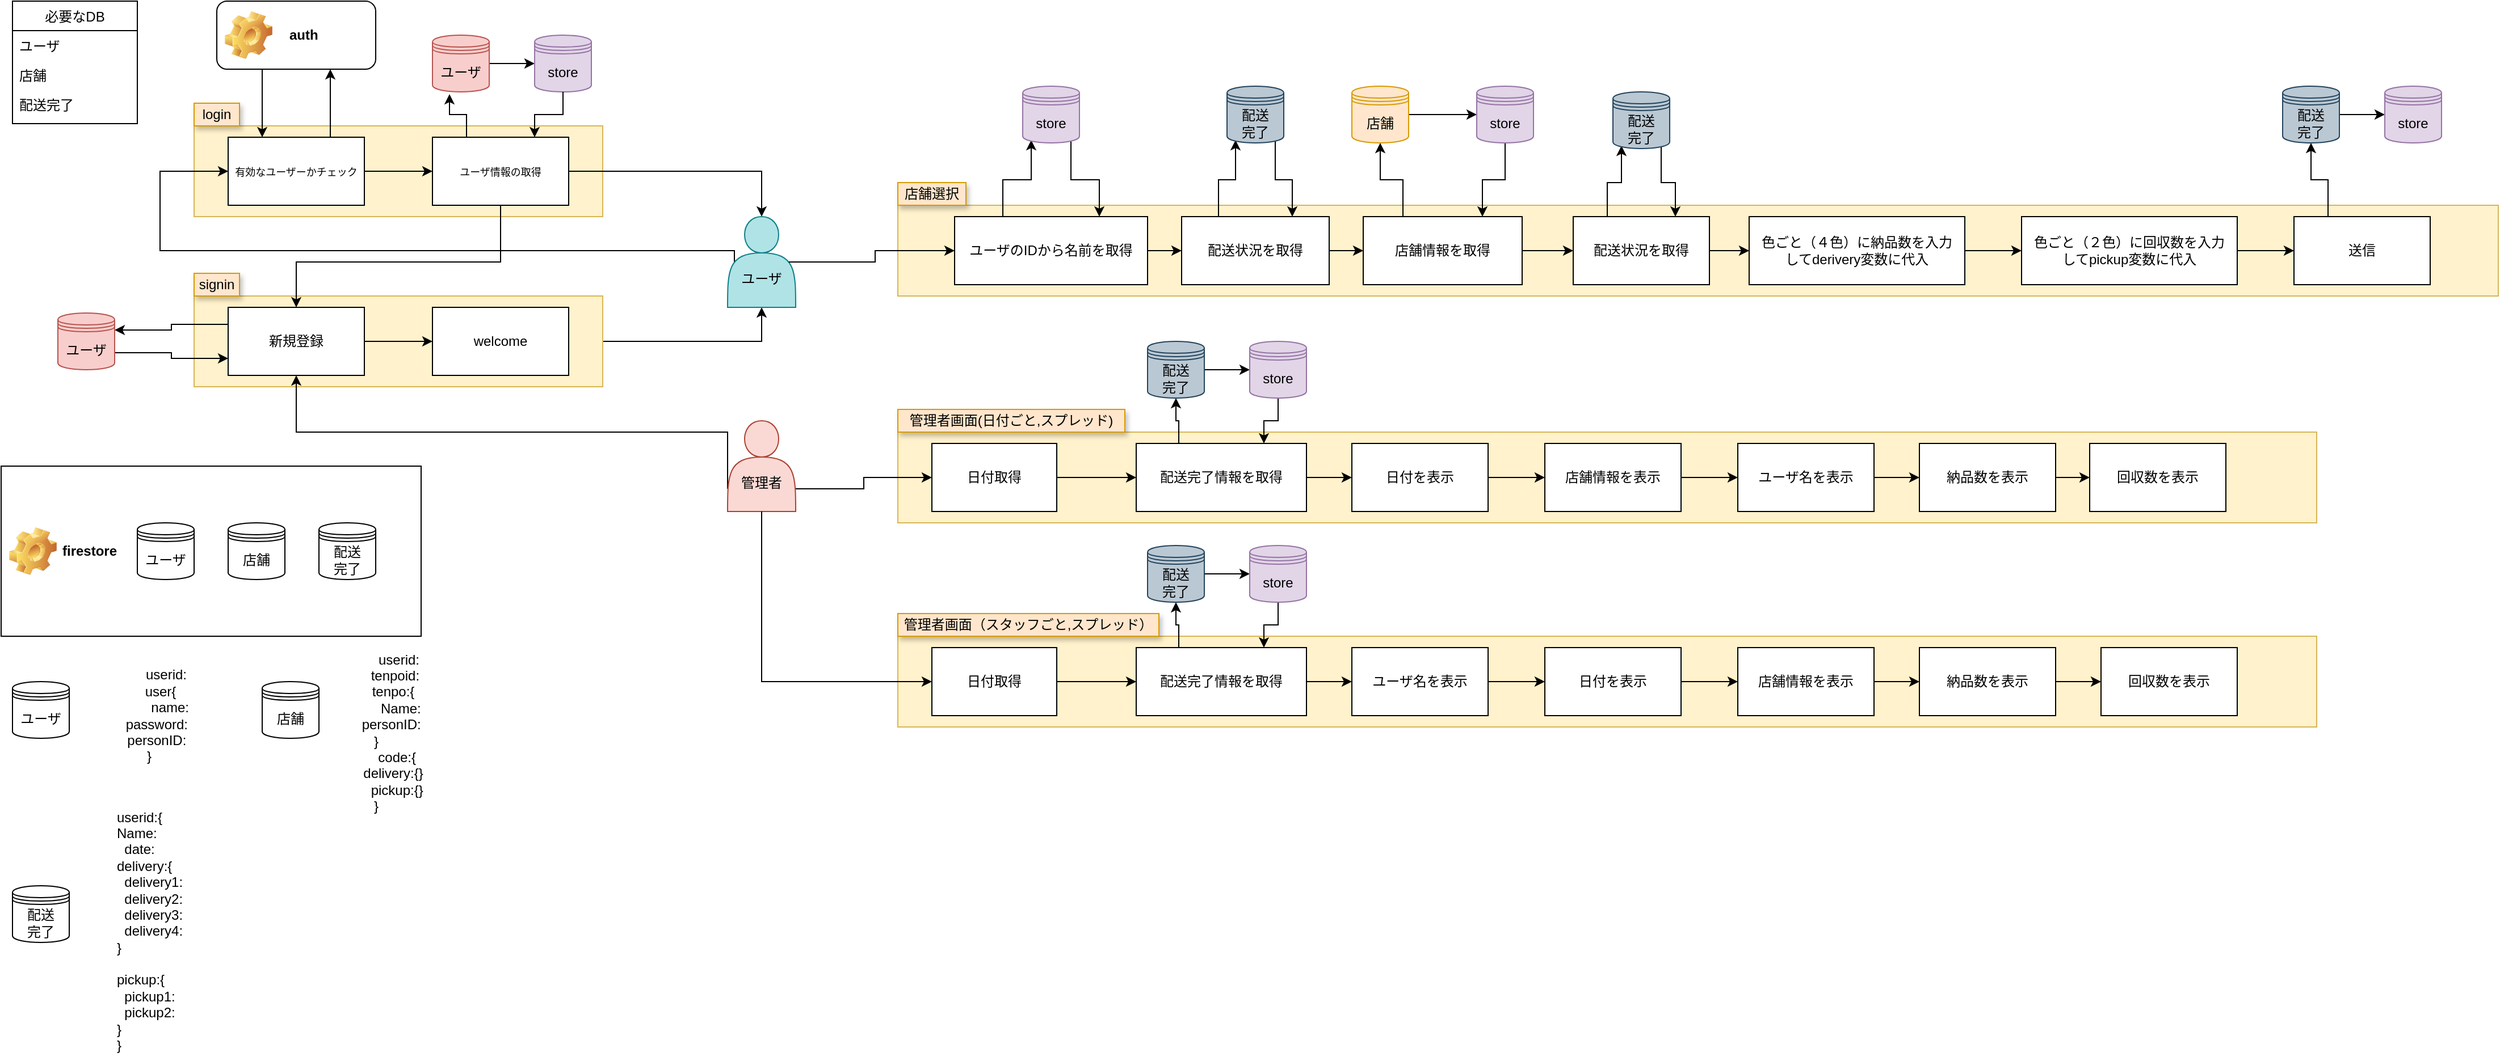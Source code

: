 <mxfile version="14.5.0" type="github">
  <diagram id="O2ma393FgZbkaibP8hnx" name="ページ1">
    <mxGraphModel dx="3160" dy="1075" grid="1" gridSize="10" guides="1" tooltips="1" connect="1" arrows="1" fold="1" page="1" pageScale="1" pageWidth="827" pageHeight="1169" math="0" shadow="0">
      <root>
        <mxCell id="0" />
        <mxCell id="1" parent="0" />
        <mxCell id="GoovgjrzjJ6ZzRfpIoOt-11" value="" style="rounded=0;whiteSpace=wrap;html=1;shadow=0;fillColor=#fff2cc;strokeColor=#d6b656;" parent="1" vertex="1">
          <mxGeometry x="-790" y="130" width="360" height="80" as="geometry" />
        </mxCell>
        <mxCell id="GoovgjrzjJ6ZzRfpIoOt-94" style="edgeStyle=orthogonalEdgeStyle;rounded=0;sketch=0;orthogonalLoop=1;jettySize=auto;html=1;exitX=1;exitY=0.5;exitDx=0;exitDy=0;entryX=0.5;entryY=1;entryDx=0;entryDy=0;" parent="1" source="GoovgjrzjJ6ZzRfpIoOt-16" target="GoovgjrzjJ6ZzRfpIoOt-23" edge="1">
          <mxGeometry relative="1" as="geometry" />
        </mxCell>
        <mxCell id="GoovgjrzjJ6ZzRfpIoOt-16" value="" style="rounded=0;whiteSpace=wrap;html=1;sketch=0;fillColor=#fff2cc;strokeColor=#d6b656;" parent="1" vertex="1">
          <mxGeometry x="-790" y="280" width="360" height="80" as="geometry" />
        </mxCell>
        <mxCell id="J598sM5Vv2jmMmyI6t6C-449" style="edgeStyle=none;rounded=0;orthogonalLoop=1;jettySize=auto;html=1;exitX=1;exitY=0.5;exitDx=0;exitDy=0;entryX=0;entryY=0.5;entryDx=0;entryDy=0;" parent="1" source="J598sM5Vv2jmMmyI6t6C-429" target="J598sM5Vv2jmMmyI6t6C-433" edge="1">
          <mxGeometry relative="1" as="geometry" />
        </mxCell>
        <mxCell id="J598sM5Vv2jmMmyI6t6C-429" value="ユーザ" style="shape=datastore;whiteSpace=wrap;html=1;fillColor=#f8cecc;strokeColor=#b85450;" parent="1" vertex="1">
          <mxGeometry x="-580" y="50" width="50" height="50" as="geometry" />
        </mxCell>
        <mxCell id="J598sM5Vv2jmMmyI6t6C-433" value="store" style="shape=datastore;whiteSpace=wrap;html=1;fillColor=#e1d5e7;strokeColor=#9673a6;" parent="1" vertex="1">
          <mxGeometry x="-490" y="50" width="50" height="50" as="geometry" />
        </mxCell>
        <mxCell id="J598sM5Vv2jmMmyI6t6C-440" value="&amp;nbsp; &amp;nbsp;auth" style="label;whiteSpace=wrap;html=1;image=img/clipart/Gear_128x128.png" parent="1" vertex="1">
          <mxGeometry x="-770" y="20" width="140" height="60" as="geometry" />
        </mxCell>
        <mxCell id="J598sM5Vv2jmMmyI6t6C-441" value="必要なDB" style="swimlane;fontStyle=0;childLayout=stackLayout;horizontal=1;startSize=26;fillColor=none;horizontalStack=0;resizeParent=1;resizeParentMax=0;resizeLast=0;collapsible=1;marginBottom=0;" parent="1" vertex="1">
          <mxGeometry x="-950" y="20" width="110" height="108" as="geometry">
            <mxRectangle x="-950" y="20" width="90" height="26" as="alternateBounds" />
          </mxGeometry>
        </mxCell>
        <mxCell id="J598sM5Vv2jmMmyI6t6C-442" value="ユーザ" style="text;strokeColor=none;fillColor=none;align=left;verticalAlign=top;spacingLeft=4;spacingRight=4;overflow=hidden;rotatable=0;points=[[0,0.5],[1,0.5]];portConstraint=eastwest;" parent="J598sM5Vv2jmMmyI6t6C-441" vertex="1">
          <mxGeometry y="26" width="110" height="26" as="geometry" />
        </mxCell>
        <mxCell id="J598sM5Vv2jmMmyI6t6C-443" value="店舗" style="text;strokeColor=none;fillColor=none;align=left;verticalAlign=top;spacingLeft=4;spacingRight=4;overflow=hidden;rotatable=0;points=[[0,0.5],[1,0.5]];portConstraint=eastwest;" parent="J598sM5Vv2jmMmyI6t6C-441" vertex="1">
          <mxGeometry y="52" width="110" height="26" as="geometry" />
        </mxCell>
        <mxCell id="GoovgjrzjJ6ZzRfpIoOt-12" value="配送完了" style="text;strokeColor=none;fillColor=none;align=left;verticalAlign=top;spacingLeft=4;spacingRight=4;overflow=hidden;rotatable=0;points=[[0,0.5],[1,0.5]];portConstraint=eastwest;" parent="J598sM5Vv2jmMmyI6t6C-441" vertex="1">
          <mxGeometry y="78" width="110" height="30" as="geometry" />
        </mxCell>
        <mxCell id="J598sM5Vv2jmMmyI6t6C-431" style="edgeStyle=orthogonalEdgeStyle;rounded=0;orthogonalLoop=1;jettySize=auto;html=1;exitX=0.25;exitY=0;exitDx=0;exitDy=0;entryX=0.3;entryY=1.04;entryDx=0;entryDy=0;entryPerimeter=0;" parent="1" source="J598sM5Vv2jmMmyI6t6C-427" target="J598sM5Vv2jmMmyI6t6C-429" edge="1">
          <mxGeometry relative="1" as="geometry" />
        </mxCell>
        <mxCell id="J598sM5Vv2jmMmyI6t6C-434" style="edgeStyle=orthogonalEdgeStyle;rounded=0;orthogonalLoop=1;jettySize=auto;html=1;exitX=0.5;exitY=1;exitDx=0;exitDy=0;entryX=0.75;entryY=0;entryDx=0;entryDy=0;" parent="1" source="J598sM5Vv2jmMmyI6t6C-433" target="J598sM5Vv2jmMmyI6t6C-427" edge="1">
          <mxGeometry relative="1" as="geometry" />
        </mxCell>
        <mxCell id="GoovgjrzjJ6ZzRfpIoOt-9" value="login" style="text;html=1;align=center;verticalAlign=middle;whiteSpace=wrap;rounded=0;shadow=1;fillColor=#ffe6cc;strokeColor=#d79b00;" parent="1" vertex="1">
          <mxGeometry x="-790" y="110" width="40" height="20" as="geometry" />
        </mxCell>
        <mxCell id="GoovgjrzjJ6ZzRfpIoOt-91" value="" style="edgeStyle=orthogonalEdgeStyle;rounded=0;sketch=0;orthogonalLoop=1;jettySize=auto;html=1;" parent="1" source="J598sM5Vv2jmMmyI6t6C-424" target="J598sM5Vv2jmMmyI6t6C-427" edge="1">
          <mxGeometry relative="1" as="geometry" />
        </mxCell>
        <mxCell id="J598sM5Vv2jmMmyI6t6C-424" value="&lt;font style=&quot;font-size: 9px&quot;&gt;有効なユーザーかチェック&lt;/font&gt;" style="rounded=0;whiteSpace=wrap;html=1;" parent="1" vertex="1">
          <mxGeometry x="-760" y="140" width="120" height="60" as="geometry" />
        </mxCell>
        <mxCell id="J598sM5Vv2jmMmyI6t6C-425" style="edgeStyle=none;rounded=0;orthogonalLoop=1;jettySize=auto;html=1;exitX=0.25;exitY=1;exitDx=0;exitDy=0;entryX=0.25;entryY=0;entryDx=0;entryDy=0;" parent="1" target="J598sM5Vv2jmMmyI6t6C-424" edge="1">
          <mxGeometry relative="1" as="geometry">
            <mxPoint x="-730" y="80" as="sourcePoint" />
          </mxGeometry>
        </mxCell>
        <mxCell id="J598sM5Vv2jmMmyI6t6C-426" style="edgeStyle=none;rounded=0;orthogonalLoop=1;jettySize=auto;html=1;exitX=0.75;exitY=0;exitDx=0;exitDy=0;entryX=0.75;entryY=1;entryDx=0;entryDy=0;" parent="1" source="J598sM5Vv2jmMmyI6t6C-424" edge="1">
          <mxGeometry relative="1" as="geometry">
            <mxPoint x="-670" y="80" as="targetPoint" />
          </mxGeometry>
        </mxCell>
        <mxCell id="GoovgjrzjJ6ZzRfpIoOt-21" style="edgeStyle=orthogonalEdgeStyle;sketch=0;orthogonalLoop=1;jettySize=auto;html=1;exitX=0.5;exitY=1;exitDx=0;exitDy=0;rounded=0;" parent="1" source="J598sM5Vv2jmMmyI6t6C-427" target="GoovgjrzjJ6ZzRfpIoOt-17" edge="1">
          <mxGeometry relative="1" as="geometry">
            <Array as="points">
              <mxPoint x="-520" y="250" />
              <mxPoint x="-700" y="250" />
            </Array>
          </mxGeometry>
        </mxCell>
        <mxCell id="GoovgjrzjJ6ZzRfpIoOt-24" style="edgeStyle=orthogonalEdgeStyle;rounded=0;sketch=0;orthogonalLoop=1;jettySize=auto;html=1;exitX=1;exitY=0.5;exitDx=0;exitDy=0;entryX=0.5;entryY=0;entryDx=0;entryDy=0;" parent="1" source="J598sM5Vv2jmMmyI6t6C-427" target="GoovgjrzjJ6ZzRfpIoOt-23" edge="1">
          <mxGeometry relative="1" as="geometry" />
        </mxCell>
        <mxCell id="J598sM5Vv2jmMmyI6t6C-427" value="&lt;font style=&quot;font-size: 9px&quot;&gt;ユーザ情報の取得&lt;/font&gt;" style="rounded=0;whiteSpace=wrap;html=1;" parent="1" vertex="1">
          <mxGeometry x="-580" y="140" width="120" height="60" as="geometry" />
        </mxCell>
        <mxCell id="GoovgjrzjJ6ZzRfpIoOt-15" value="signin" style="text;html=1;strokeColor=#d79b00;fillColor=#ffe6cc;align=center;verticalAlign=middle;whiteSpace=wrap;rounded=0;sketch=0;shadow=1;" parent="1" vertex="1">
          <mxGeometry x="-790" y="260" width="40" height="20" as="geometry" />
        </mxCell>
        <mxCell id="GoovgjrzjJ6ZzRfpIoOt-22" style="edgeStyle=orthogonalEdgeStyle;rounded=0;sketch=0;orthogonalLoop=1;jettySize=auto;html=1;exitX=1;exitY=0.5;exitDx=0;exitDy=0;entryX=0;entryY=0.5;entryDx=0;entryDy=0;" parent="1" source="GoovgjrzjJ6ZzRfpIoOt-17" target="GoovgjrzjJ6ZzRfpIoOt-18" edge="1">
          <mxGeometry relative="1" as="geometry" />
        </mxCell>
        <mxCell id="GoovgjrzjJ6ZzRfpIoOt-28" style="edgeStyle=orthogonalEdgeStyle;rounded=0;sketch=0;orthogonalLoop=1;jettySize=auto;html=1;exitX=0;exitY=0.25;exitDx=0;exitDy=0;entryX=1;entryY=0.3;entryDx=0;entryDy=0;" parent="1" source="GoovgjrzjJ6ZzRfpIoOt-17" target="GoovgjrzjJ6ZzRfpIoOt-26" edge="1">
          <mxGeometry relative="1" as="geometry" />
        </mxCell>
        <mxCell id="GoovgjrzjJ6ZzRfpIoOt-17" value="新規登録" style="rounded=0;whiteSpace=wrap;html=1;sketch=0;" parent="1" vertex="1">
          <mxGeometry x="-760" y="290" width="120" height="60" as="geometry" />
        </mxCell>
        <mxCell id="GoovgjrzjJ6ZzRfpIoOt-18" value="welcome" style="rounded=0;whiteSpace=wrap;html=1;sketch=0;" parent="1" vertex="1">
          <mxGeometry x="-580" y="290" width="120" height="60" as="geometry" />
        </mxCell>
        <mxCell id="GoovgjrzjJ6ZzRfpIoOt-41" style="edgeStyle=orthogonalEdgeStyle;rounded=0;sketch=0;orthogonalLoop=1;jettySize=auto;html=1;exitX=0.1;exitY=0.5;exitDx=0;exitDy=0;exitPerimeter=0;entryX=0;entryY=0.5;entryDx=0;entryDy=0;" parent="1" source="GoovgjrzjJ6ZzRfpIoOt-23" target="J598sM5Vv2jmMmyI6t6C-424" edge="1">
          <mxGeometry relative="1" as="geometry">
            <Array as="points">
              <mxPoint x="-820" y="240" />
              <mxPoint x="-820" y="170" />
            </Array>
          </mxGeometry>
        </mxCell>
        <mxCell id="GoovgjrzjJ6ZzRfpIoOt-23" value="&lt;br&gt;&lt;br&gt;ユーザ" style="shape=actor;whiteSpace=wrap;html=1;rounded=0;sketch=0;fillColor=#b0e3e6;strokeColor=#0e8088;" parent="1" vertex="1">
          <mxGeometry x="-320" y="210" width="60" height="80" as="geometry" />
        </mxCell>
        <mxCell id="GoovgjrzjJ6ZzRfpIoOt-29" style="edgeStyle=orthogonalEdgeStyle;rounded=0;sketch=0;orthogonalLoop=1;jettySize=auto;html=1;exitX=1;exitY=0.7;exitDx=0;exitDy=0;entryX=0;entryY=0.75;entryDx=0;entryDy=0;" parent="1" source="GoovgjrzjJ6ZzRfpIoOt-26" target="GoovgjrzjJ6ZzRfpIoOt-17" edge="1">
          <mxGeometry relative="1" as="geometry" />
        </mxCell>
        <mxCell id="GoovgjrzjJ6ZzRfpIoOt-26" value="ユーザ" style="shape=datastore;whiteSpace=wrap;html=1;fillColor=#f8cecc;strokeColor=#b85450;" parent="1" vertex="1">
          <mxGeometry x="-910" y="295" width="50" height="50" as="geometry" />
        </mxCell>
        <mxCell id="GoovgjrzjJ6ZzRfpIoOt-35" style="edgeStyle=orthogonalEdgeStyle;rounded=0;sketch=0;orthogonalLoop=1;jettySize=auto;html=1;exitX=0.5;exitY=1;exitDx=0;exitDy=0;" parent="1" edge="1">
          <mxGeometry relative="1" as="geometry">
            <mxPoint x="-150.529" y="200" as="targetPoint" />
            <mxPoint x="-150" y="200" as="sourcePoint" />
          </mxGeometry>
        </mxCell>
        <mxCell id="GoovgjrzjJ6ZzRfpIoOt-33" value="" style="rounded=0;whiteSpace=wrap;html=1;sketch=0;fillColor=#fff2cc;strokeColor=#d6b656;" parent="1" vertex="1">
          <mxGeometry x="-170" y="200" width="1410" height="80" as="geometry" />
        </mxCell>
        <mxCell id="GoovgjrzjJ6ZzRfpIoOt-47" style="edgeStyle=orthogonalEdgeStyle;rounded=0;sketch=0;orthogonalLoop=1;jettySize=auto;html=1;exitX=0.25;exitY=0;exitDx=0;exitDy=0;entryX=0.15;entryY=0.95;entryDx=0;entryDy=0;entryPerimeter=0;" parent="1" source="GoovgjrzjJ6ZzRfpIoOt-37" target="GoovgjrzjJ6ZzRfpIoOt-43" edge="1">
          <mxGeometry relative="1" as="geometry" />
        </mxCell>
        <mxCell id="W8wt1Ar-wrBB2WAcVZsc-6" value="" style="edgeStyle=orthogonalEdgeStyle;rounded=0;orthogonalLoop=1;jettySize=auto;html=1;" parent="1" source="GoovgjrzjJ6ZzRfpIoOt-37" target="W8wt1Ar-wrBB2WAcVZsc-1" edge="1">
          <mxGeometry relative="1" as="geometry" />
        </mxCell>
        <mxCell id="GoovgjrzjJ6ZzRfpIoOt-37" value="ユーザのIDから名前を取得" style="rounded=0;whiteSpace=wrap;html=1;sketch=0;" parent="1" vertex="1">
          <mxGeometry x="-120" y="210" width="170" height="60" as="geometry" />
        </mxCell>
        <mxCell id="GoovgjrzjJ6ZzRfpIoOt-38" style="edgeStyle=orthogonalEdgeStyle;rounded=0;sketch=0;orthogonalLoop=1;jettySize=auto;html=1;exitX=0.9;exitY=0.5;exitDx=0;exitDy=0;exitPerimeter=0;entryX=0;entryY=0.5;entryDx=0;entryDy=0;" parent="1" source="GoovgjrzjJ6ZzRfpIoOt-23" target="GoovgjrzjJ6ZzRfpIoOt-37" edge="1">
          <mxGeometry relative="1" as="geometry" />
        </mxCell>
        <mxCell id="GoovgjrzjJ6ZzRfpIoOt-42" value="店舗選択" style="text;html=1;strokeColor=#d79b00;fillColor=#ffe6cc;align=center;verticalAlign=middle;whiteSpace=wrap;rounded=0;sketch=0;shadow=1;" parent="1" vertex="1">
          <mxGeometry x="-170" y="180" width="60" height="20" as="geometry" />
        </mxCell>
        <mxCell id="GoovgjrzjJ6ZzRfpIoOt-48" style="edgeStyle=orthogonalEdgeStyle;rounded=0;sketch=0;orthogonalLoop=1;jettySize=auto;html=1;exitX=0.85;exitY=0.95;exitDx=0;exitDy=0;exitPerimeter=0;entryX=0.75;entryY=0;entryDx=0;entryDy=0;" parent="1" source="GoovgjrzjJ6ZzRfpIoOt-43" target="GoovgjrzjJ6ZzRfpIoOt-37" edge="1">
          <mxGeometry relative="1" as="geometry" />
        </mxCell>
        <mxCell id="GoovgjrzjJ6ZzRfpIoOt-43" value="store" style="shape=datastore;whiteSpace=wrap;html=1;fillColor=#e1d5e7;strokeColor=#9673a6;" parent="1" vertex="1">
          <mxGeometry x="-60" y="95" width="50" height="50" as="geometry" />
        </mxCell>
        <mxCell id="GoovgjrzjJ6ZzRfpIoOt-55" style="edgeStyle=orthogonalEdgeStyle;rounded=0;sketch=0;orthogonalLoop=1;jettySize=auto;html=1;exitX=0.25;exitY=0;exitDx=0;exitDy=0;entryX=0.5;entryY=1;entryDx=0;entryDy=0;" parent="1" source="GoovgjrzjJ6ZzRfpIoOt-49" target="GoovgjrzjJ6ZzRfpIoOt-51" edge="1">
          <mxGeometry relative="1" as="geometry" />
        </mxCell>
        <mxCell id="W8wt1Ar-wrBB2WAcVZsc-12" value="" style="edgeStyle=orthogonalEdgeStyle;rounded=0;orthogonalLoop=1;jettySize=auto;html=1;" parent="1" source="GoovgjrzjJ6ZzRfpIoOt-49" target="W8wt1Ar-wrBB2WAcVZsc-8" edge="1">
          <mxGeometry relative="1" as="geometry" />
        </mxCell>
        <mxCell id="GoovgjrzjJ6ZzRfpIoOt-49" value="店舗情報を取得" style="rounded=0;whiteSpace=wrap;html=1;sketch=0;" parent="1" vertex="1">
          <mxGeometry x="240" y="210" width="140" height="60" as="geometry" />
        </mxCell>
        <mxCell id="GoovgjrzjJ6ZzRfpIoOt-57" style="edgeStyle=orthogonalEdgeStyle;rounded=0;sketch=0;orthogonalLoop=1;jettySize=auto;html=1;exitX=1;exitY=0.5;exitDx=0;exitDy=0;entryX=0;entryY=0.5;entryDx=0;entryDy=0;" parent="1" source="GoovgjrzjJ6ZzRfpIoOt-51" target="GoovgjrzjJ6ZzRfpIoOt-52" edge="1">
          <mxGeometry relative="1" as="geometry" />
        </mxCell>
        <mxCell id="GoovgjrzjJ6ZzRfpIoOt-51" value="店舗" style="shape=datastore;whiteSpace=wrap;html=1;fillColor=#ffe6cc;strokeColor=#d79b00;" parent="1" vertex="1">
          <mxGeometry x="230" y="95" width="50" height="50" as="geometry" />
        </mxCell>
        <mxCell id="GoovgjrzjJ6ZzRfpIoOt-56" style="edgeStyle=orthogonalEdgeStyle;rounded=0;sketch=0;orthogonalLoop=1;jettySize=auto;html=1;exitX=0.5;exitY=1;exitDx=0;exitDy=0;entryX=0.75;entryY=0;entryDx=0;entryDy=0;" parent="1" source="GoovgjrzjJ6ZzRfpIoOt-52" target="GoovgjrzjJ6ZzRfpIoOt-49" edge="1">
          <mxGeometry relative="1" as="geometry" />
        </mxCell>
        <mxCell id="GoovgjrzjJ6ZzRfpIoOt-52" value="store" style="shape=datastore;whiteSpace=wrap;html=1;fillColor=#e1d5e7;strokeColor=#9673a6;" parent="1" vertex="1">
          <mxGeometry x="340" y="95" width="50" height="50" as="geometry" />
        </mxCell>
        <mxCell id="GoovgjrzjJ6ZzRfpIoOt-58" value="firestore" style="label;whiteSpace=wrap;html=1;image=img/clipart/Gear_128x128.png;rounded=0;sketch=0;" parent="1" vertex="1">
          <mxGeometry x="-960" y="430" width="370" height="150" as="geometry" />
        </mxCell>
        <mxCell id="GoovgjrzjJ6ZzRfpIoOt-59" value="ユーザ" style="shape=datastore;whiteSpace=wrap;html=1;" parent="1" vertex="1">
          <mxGeometry x="-840" y="480" width="50" height="50" as="geometry" />
        </mxCell>
        <mxCell id="GoovgjrzjJ6ZzRfpIoOt-60" value="店舗" style="shape=datastore;whiteSpace=wrap;html=1;" parent="1" vertex="1">
          <mxGeometry x="-760" y="480" width="50" height="50" as="geometry" />
        </mxCell>
        <mxCell id="GoovgjrzjJ6ZzRfpIoOt-80" style="edgeStyle=orthogonalEdgeStyle;rounded=0;sketch=0;orthogonalLoop=1;jettySize=auto;html=1;exitX=1;exitY=0.5;exitDx=0;exitDy=0;entryX=0;entryY=0.5;entryDx=0;entryDy=0;" parent="1" source="GoovgjrzjJ6ZzRfpIoOt-63" target="GoovgjrzjJ6ZzRfpIoOt-71" edge="1">
          <mxGeometry relative="1" as="geometry" />
        </mxCell>
        <mxCell id="GoovgjrzjJ6ZzRfpIoOt-63" value="色ごと（４色）に納品数を入力&lt;br&gt;してderivery変数に代入" style="rounded=0;whiteSpace=wrap;html=1;sketch=0;" parent="1" vertex="1">
          <mxGeometry x="580" y="210" width="190" height="60" as="geometry" />
        </mxCell>
        <mxCell id="GoovgjrzjJ6ZzRfpIoOt-79" style="edgeStyle=orthogonalEdgeStyle;rounded=0;sketch=0;orthogonalLoop=1;jettySize=auto;html=1;exitX=1;exitY=0.5;exitDx=0;exitDy=0;entryX=0;entryY=0.5;entryDx=0;entryDy=0;" parent="1" source="GoovgjrzjJ6ZzRfpIoOt-71" target="GoovgjrzjJ6ZzRfpIoOt-78" edge="1">
          <mxGeometry relative="1" as="geometry" />
        </mxCell>
        <mxCell id="GoovgjrzjJ6ZzRfpIoOt-71" value="色ごと（２色）に回収数を入力&lt;br&gt;してpickup変数に代入" style="rounded=0;whiteSpace=wrap;html=1;sketch=0;" parent="1" vertex="1">
          <mxGeometry x="820" y="210" width="190" height="60" as="geometry" />
        </mxCell>
        <mxCell id="GoovgjrzjJ6ZzRfpIoOt-106" style="edgeStyle=orthogonalEdgeStyle;rounded=0;sketch=0;orthogonalLoop=1;jettySize=auto;html=1;exitX=0.25;exitY=0;exitDx=0;exitDy=0;entryX=0.5;entryY=1;entryDx=0;entryDy=0;" parent="1" source="GoovgjrzjJ6ZzRfpIoOt-78" target="GoovgjrzjJ6ZzRfpIoOt-103" edge="1">
          <mxGeometry relative="1" as="geometry" />
        </mxCell>
        <mxCell id="GoovgjrzjJ6ZzRfpIoOt-78" value="送信" style="rounded=0;whiteSpace=wrap;html=1;sketch=0;" parent="1" vertex="1">
          <mxGeometry x="1060" y="210" width="120" height="60" as="geometry" />
        </mxCell>
        <mxCell id="GoovgjrzjJ6ZzRfpIoOt-82" value="" style="rounded=0;whiteSpace=wrap;html=1;shadow=0;sketch=0;fillColor=#fff2cc;strokeColor=#d6b656;" parent="1" vertex="1">
          <mxGeometry x="-170" y="400" width="1250" height="80" as="geometry" />
        </mxCell>
        <mxCell id="GoovgjrzjJ6ZzRfpIoOt-95" value="" style="edgeStyle=orthogonalEdgeStyle;rounded=0;sketch=0;orthogonalLoop=1;jettySize=auto;html=1;" parent="1" source="GoovgjrzjJ6ZzRfpIoOt-83" target="GoovgjrzjJ6ZzRfpIoOt-84" edge="1">
          <mxGeometry relative="1" as="geometry" />
        </mxCell>
        <mxCell id="GoovgjrzjJ6ZzRfpIoOt-83" value="日付取得" style="rounded=0;whiteSpace=wrap;html=1;shadow=0;sketch=0;" parent="1" vertex="1">
          <mxGeometry x="-140" y="410" width="110" height="60" as="geometry" />
        </mxCell>
        <mxCell id="GoovgjrzjJ6ZzRfpIoOt-121" style="edgeStyle=orthogonalEdgeStyle;rounded=0;sketch=0;orthogonalLoop=1;jettySize=auto;html=1;exitX=0.25;exitY=0;exitDx=0;exitDy=0;entryX=0.5;entryY=1;entryDx=0;entryDy=0;" parent="1" source="GoovgjrzjJ6ZzRfpIoOt-84" target="GoovgjrzjJ6ZzRfpIoOt-109" edge="1">
          <mxGeometry relative="1" as="geometry" />
        </mxCell>
        <mxCell id="R6mFa0NYDYwsUM4XXHQx-11" value="" style="edgeStyle=orthogonalEdgeStyle;rounded=0;orthogonalLoop=1;jettySize=auto;html=1;strokeColor=#000000;" parent="1" source="GoovgjrzjJ6ZzRfpIoOt-84" target="R6mFa0NYDYwsUM4XXHQx-9" edge="1">
          <mxGeometry relative="1" as="geometry" />
        </mxCell>
        <mxCell id="GoovgjrzjJ6ZzRfpIoOt-84" value="配送完了情報を取得" style="rounded=0;whiteSpace=wrap;html=1;shadow=0;sketch=0;" parent="1" vertex="1">
          <mxGeometry x="40" y="410" width="150" height="60" as="geometry" />
        </mxCell>
        <mxCell id="GoovgjrzjJ6ZzRfpIoOt-87" style="edgeStyle=orthogonalEdgeStyle;rounded=0;sketch=0;orthogonalLoop=1;jettySize=auto;html=1;exitX=1;exitY=0.75;exitDx=0;exitDy=0;entryX=0;entryY=0.5;entryDx=0;entryDy=0;" parent="1" source="GoovgjrzjJ6ZzRfpIoOt-86" target="GoovgjrzjJ6ZzRfpIoOt-83" edge="1">
          <mxGeometry relative="1" as="geometry" />
        </mxCell>
        <mxCell id="GoovgjrzjJ6ZzRfpIoOt-93" style="edgeStyle=orthogonalEdgeStyle;rounded=0;sketch=0;orthogonalLoop=1;jettySize=auto;html=1;exitX=0;exitY=0.75;exitDx=0;exitDy=0;" parent="1" source="GoovgjrzjJ6ZzRfpIoOt-86" target="GoovgjrzjJ6ZzRfpIoOt-17" edge="1">
          <mxGeometry relative="1" as="geometry">
            <Array as="points">
              <mxPoint x="-320" y="400" />
              <mxPoint x="-700" y="400" />
            </Array>
          </mxGeometry>
        </mxCell>
        <mxCell id="GoovgjrzjJ6ZzRfpIoOt-86" value="&lt;br&gt;&lt;br&gt;管理者" style="shape=actor;whiteSpace=wrap;html=1;rounded=0;sketch=0;fillColor=#fad9d5;strokeColor=#ae4132;" parent="1" vertex="1">
          <mxGeometry x="-320" y="390" width="60" height="80" as="geometry" />
        </mxCell>
        <mxCell id="R6mFa0NYDYwsUM4XXHQx-35" value="" style="edgeStyle=orthogonalEdgeStyle;rounded=0;orthogonalLoop=1;jettySize=auto;html=1;strokeColor=#000000;" parent="1" source="GoovgjrzjJ6ZzRfpIoOt-90" target="W8wt1Ar-wrBB2WAcVZsc-14" edge="1">
          <mxGeometry relative="1" as="geometry" />
        </mxCell>
        <mxCell id="GoovgjrzjJ6ZzRfpIoOt-90" value="店舗情報を表示" style="rounded=0;whiteSpace=wrap;html=1;shadow=0;sketch=0;" parent="1" vertex="1">
          <mxGeometry x="400" y="410" width="120" height="60" as="geometry" />
        </mxCell>
        <mxCell id="GoovgjrzjJ6ZzRfpIoOt-81" value="管理者画面(日付ごと,スプレッド)" style="text;html=1;strokeColor=#d79b00;fillColor=#ffe6cc;align=center;verticalAlign=middle;whiteSpace=wrap;rounded=0;sketch=0;shadow=1;" parent="1" vertex="1">
          <mxGeometry x="-170" y="380" width="200" height="20" as="geometry" />
        </mxCell>
        <mxCell id="GoovgjrzjJ6ZzRfpIoOt-101" value="" style="edgeStyle=orthogonalEdgeStyle;rounded=0;sketch=0;orthogonalLoop=1;jettySize=auto;html=1;" parent="1" source="GoovgjrzjJ6ZzRfpIoOt-97" target="GoovgjrzjJ6ZzRfpIoOt-98" edge="1">
          <mxGeometry relative="1" as="geometry" />
        </mxCell>
        <mxCell id="GoovgjrzjJ6ZzRfpIoOt-97" value="納品数を表示" style="rounded=0;whiteSpace=wrap;html=1;shadow=0;sketch=0;" parent="1" vertex="1">
          <mxGeometry x="730" y="410" width="120" height="60" as="geometry" />
        </mxCell>
        <mxCell id="GoovgjrzjJ6ZzRfpIoOt-98" value="回収数を表示" style="rounded=0;whiteSpace=wrap;html=1;shadow=0;sketch=0;" parent="1" vertex="1">
          <mxGeometry x="880" y="410" width="120" height="60" as="geometry" />
        </mxCell>
        <mxCell id="GoovgjrzjJ6ZzRfpIoOt-107" value="" style="edgeStyle=orthogonalEdgeStyle;rounded=0;sketch=0;orthogonalLoop=1;jettySize=auto;html=1;" parent="1" source="GoovgjrzjJ6ZzRfpIoOt-103" target="GoovgjrzjJ6ZzRfpIoOt-104" edge="1">
          <mxGeometry relative="1" as="geometry" />
        </mxCell>
        <mxCell id="GoovgjrzjJ6ZzRfpIoOt-103" value="配送&lt;br&gt;完了" style="shape=datastore;whiteSpace=wrap;html=1;fillColor=#bac8d3;strokeColor=#23445d;" parent="1" vertex="1">
          <mxGeometry x="1050" y="95" width="50" height="50" as="geometry" />
        </mxCell>
        <mxCell id="GoovgjrzjJ6ZzRfpIoOt-104" value="store" style="shape=datastore;whiteSpace=wrap;html=1;fillColor=#e1d5e7;strokeColor=#9673a6;" parent="1" vertex="1">
          <mxGeometry x="1140" y="95" width="50" height="50" as="geometry" />
        </mxCell>
        <mxCell id="GoovgjrzjJ6ZzRfpIoOt-120" value="" style="edgeStyle=orthogonalEdgeStyle;rounded=0;sketch=0;orthogonalLoop=1;jettySize=auto;html=1;" parent="1" source="GoovgjrzjJ6ZzRfpIoOt-109" target="GoovgjrzjJ6ZzRfpIoOt-116" edge="1">
          <mxGeometry relative="1" as="geometry" />
        </mxCell>
        <mxCell id="GoovgjrzjJ6ZzRfpIoOt-109" value="配送&lt;br&gt;完了" style="shape=datastore;whiteSpace=wrap;html=1;fillColor=#bac8d3;strokeColor=#23445d;" parent="1" vertex="1">
          <mxGeometry x="50" y="320" width="50" height="50" as="geometry" />
        </mxCell>
        <mxCell id="GoovgjrzjJ6ZzRfpIoOt-122" style="edgeStyle=orthogonalEdgeStyle;rounded=0;sketch=0;orthogonalLoop=1;jettySize=auto;html=1;exitX=0.5;exitY=1;exitDx=0;exitDy=0;entryX=0.75;entryY=0;entryDx=0;entryDy=0;" parent="1" source="GoovgjrzjJ6ZzRfpIoOt-116" target="GoovgjrzjJ6ZzRfpIoOt-84" edge="1">
          <mxGeometry relative="1" as="geometry" />
        </mxCell>
        <mxCell id="GoovgjrzjJ6ZzRfpIoOt-116" value="store" style="shape=datastore;whiteSpace=wrap;html=1;fillColor=#e1d5e7;strokeColor=#9673a6;" parent="1" vertex="1">
          <mxGeometry x="140" y="320" width="50" height="50" as="geometry" />
        </mxCell>
        <mxCell id="GoovgjrzjJ6ZzRfpIoOt-129" value="ユーザ" style="shape=datastore;whiteSpace=wrap;html=1;" parent="1" vertex="1">
          <mxGeometry x="-950" y="620" width="50" height="50" as="geometry" />
        </mxCell>
        <mxCell id="GoovgjrzjJ6ZzRfpIoOt-130" value="&amp;nbsp; &amp;nbsp; &amp;nbsp; &amp;nbsp; &amp;nbsp; &amp;nbsp; &amp;nbsp; &amp;nbsp;userid: &amp;nbsp; &amp;nbsp; &amp;nbsp;&lt;br&gt;&amp;nbsp; &amp;nbsp; &amp;nbsp; user{&lt;br&gt;&amp;nbsp; &amp;nbsp; &amp;nbsp; &amp;nbsp; &amp;nbsp; &amp;nbsp;name:&lt;br&gt;&amp;nbsp; &amp;nbsp; password:&lt;br&gt;&amp;nbsp; &amp;nbsp; personID:&lt;br&gt;}" style="text;html=1;align=center;verticalAlign=middle;resizable=0;points=[];autosize=1;" parent="1" vertex="1">
          <mxGeometry x="-890" y="605" width="120" height="90" as="geometry" />
        </mxCell>
        <mxCell id="GoovgjrzjJ6ZzRfpIoOt-131" value="店舗" style="shape=datastore;whiteSpace=wrap;html=1;" parent="1" vertex="1">
          <mxGeometry x="-730" y="620" width="50" height="50" as="geometry" />
        </mxCell>
        <mxCell id="GoovgjrzjJ6ZzRfpIoOt-132" value="&amp;nbsp; &amp;nbsp; &amp;nbsp; &amp;nbsp; &amp;nbsp; &amp;nbsp; userid:&lt;br&gt;&amp;nbsp; &amp;nbsp; &amp;nbsp; &amp;nbsp; &amp;nbsp; &amp;nbsp; &amp;nbsp; &amp;nbsp;tenpoid: &amp;nbsp; &amp;nbsp;&amp;nbsp;&lt;br&gt;&amp;nbsp; &amp;nbsp; &amp;nbsp; &amp;nbsp; &amp;nbsp;tenpo:{&lt;br&gt;&amp;nbsp; &amp;nbsp; &amp;nbsp; &amp;nbsp; &amp;nbsp; &amp;nbsp; &amp;nbsp;Name:&lt;br&gt;&amp;nbsp; &amp;nbsp; &amp;nbsp; &amp;nbsp; personID:&lt;br&gt;}&lt;br&gt;&amp;nbsp; &amp;nbsp; &amp;nbsp; &amp;nbsp; &amp;nbsp; &amp;nbsp;code:{&lt;br&gt;&amp;nbsp; &amp;nbsp; &amp;nbsp; &amp;nbsp; &amp;nbsp;delivery:{}&lt;br&gt;&amp;nbsp; &amp;nbsp; &amp;nbsp; &amp;nbsp; &amp;nbsp; &amp;nbsp;pickup:{}&lt;br&gt;}" style="text;html=1;align=center;verticalAlign=middle;resizable=0;points=[];autosize=1;" parent="1" vertex="1">
          <mxGeometry x="-690" y="590" width="120" height="150" as="geometry" />
        </mxCell>
        <mxCell id="GoovgjrzjJ6ZzRfpIoOt-140" value="配送&lt;br&gt;完了" style="shape=datastore;whiteSpace=wrap;html=1;" parent="1" vertex="1">
          <mxGeometry x="-680" y="480" width="50" height="50" as="geometry" />
        </mxCell>
        <mxCell id="GoovgjrzjJ6ZzRfpIoOt-141" value="配送&lt;br&gt;完了" style="shape=datastore;whiteSpace=wrap;html=1;" parent="1" vertex="1">
          <mxGeometry x="-950" y="800" width="50" height="50" as="geometry" />
        </mxCell>
        <mxCell id="GoovgjrzjJ6ZzRfpIoOt-142" value="userid:{&lt;br&gt;Name:&lt;br&gt;&amp;nbsp; date:&lt;br&gt;delivery:{&lt;br&gt;&amp;nbsp; delivery1:&lt;br&gt;&amp;nbsp; delivery2:&lt;br&gt;&amp;nbsp; delivery3:&lt;br&gt;&amp;nbsp; delivery4:&lt;br&gt;}&lt;br&gt;&lt;br&gt;pickup:{&lt;br&gt;&amp;nbsp; pickup1:&lt;br&gt;&amp;nbsp; pickup2:&lt;br&gt;}&lt;br&gt;}" style="text;html=1;align=left;verticalAlign=middle;resizable=0;points=[];autosize=1;" parent="1" vertex="1">
          <mxGeometry x="-860" y="730" width="70" height="220" as="geometry" />
        </mxCell>
        <mxCell id="W8wt1Ar-wrBB2WAcVZsc-3" style="edgeStyle=orthogonalEdgeStyle;rounded=0;orthogonalLoop=1;jettySize=auto;html=1;exitX=0.25;exitY=0;exitDx=0;exitDy=0;entryX=0.15;entryY=0.95;entryDx=0;entryDy=0;entryPerimeter=0;" parent="1" source="W8wt1Ar-wrBB2WAcVZsc-1" target="W8wt1Ar-wrBB2WAcVZsc-2" edge="1">
          <mxGeometry relative="1" as="geometry" />
        </mxCell>
        <mxCell id="W8wt1Ar-wrBB2WAcVZsc-7" value="" style="edgeStyle=orthogonalEdgeStyle;rounded=0;orthogonalLoop=1;jettySize=auto;html=1;" parent="1" source="W8wt1Ar-wrBB2WAcVZsc-1" target="GoovgjrzjJ6ZzRfpIoOt-49" edge="1">
          <mxGeometry relative="1" as="geometry" />
        </mxCell>
        <mxCell id="W8wt1Ar-wrBB2WAcVZsc-1" value="配送状況を取得" style="rounded=0;whiteSpace=wrap;html=1;" parent="1" vertex="1">
          <mxGeometry x="80" y="210" width="130" height="60" as="geometry" />
        </mxCell>
        <mxCell id="W8wt1Ar-wrBB2WAcVZsc-5" style="edgeStyle=orthogonalEdgeStyle;rounded=0;orthogonalLoop=1;jettySize=auto;html=1;exitX=0.85;exitY=0.95;exitDx=0;exitDy=0;exitPerimeter=0;entryX=0.75;entryY=0;entryDx=0;entryDy=0;" parent="1" source="W8wt1Ar-wrBB2WAcVZsc-2" target="W8wt1Ar-wrBB2WAcVZsc-1" edge="1">
          <mxGeometry relative="1" as="geometry" />
        </mxCell>
        <mxCell id="W8wt1Ar-wrBB2WAcVZsc-2" value="配送&lt;br&gt;完了" style="shape=datastore;whiteSpace=wrap;html=1;fillColor=#bac8d3;strokeColor=#23445d;" parent="1" vertex="1">
          <mxGeometry x="120" y="95" width="50" height="50" as="geometry" />
        </mxCell>
        <mxCell id="W8wt1Ar-wrBB2WAcVZsc-10" style="edgeStyle=orthogonalEdgeStyle;rounded=0;orthogonalLoop=1;jettySize=auto;html=1;exitX=0.25;exitY=0;exitDx=0;exitDy=0;entryX=0.15;entryY=0.95;entryDx=0;entryDy=0;entryPerimeter=0;" parent="1" source="W8wt1Ar-wrBB2WAcVZsc-8" target="W8wt1Ar-wrBB2WAcVZsc-9" edge="1">
          <mxGeometry relative="1" as="geometry" />
        </mxCell>
        <mxCell id="W8wt1Ar-wrBB2WAcVZsc-13" value="" style="edgeStyle=orthogonalEdgeStyle;rounded=0;orthogonalLoop=1;jettySize=auto;html=1;" parent="1" source="W8wt1Ar-wrBB2WAcVZsc-8" target="GoovgjrzjJ6ZzRfpIoOt-63" edge="1">
          <mxGeometry relative="1" as="geometry" />
        </mxCell>
        <mxCell id="W8wt1Ar-wrBB2WAcVZsc-8" value="配送状況を取得" style="rounded=0;whiteSpace=wrap;html=1;" parent="1" vertex="1">
          <mxGeometry x="425" y="210" width="120" height="60" as="geometry" />
        </mxCell>
        <mxCell id="W8wt1Ar-wrBB2WAcVZsc-11" style="edgeStyle=orthogonalEdgeStyle;rounded=0;orthogonalLoop=1;jettySize=auto;html=1;exitX=0.85;exitY=0.95;exitDx=0;exitDy=0;exitPerimeter=0;entryX=0.75;entryY=0;entryDx=0;entryDy=0;" parent="1" source="W8wt1Ar-wrBB2WAcVZsc-9" target="W8wt1Ar-wrBB2WAcVZsc-8" edge="1">
          <mxGeometry relative="1" as="geometry" />
        </mxCell>
        <mxCell id="W8wt1Ar-wrBB2WAcVZsc-9" value="配送&lt;br&gt;完了" style="shape=datastore;whiteSpace=wrap;html=1;fillColor=#bac8d3;strokeColor=#23445d;" parent="1" vertex="1">
          <mxGeometry x="460" y="100" width="50" height="50" as="geometry" />
        </mxCell>
        <mxCell id="R6mFa0NYDYwsUM4XXHQx-36" value="" style="edgeStyle=orthogonalEdgeStyle;rounded=0;orthogonalLoop=1;jettySize=auto;html=1;strokeColor=#000000;" parent="1" source="W8wt1Ar-wrBB2WAcVZsc-14" target="GoovgjrzjJ6ZzRfpIoOt-97" edge="1">
          <mxGeometry relative="1" as="geometry" />
        </mxCell>
        <mxCell id="W8wt1Ar-wrBB2WAcVZsc-14" value="ユーザ名を表示" style="whiteSpace=wrap;html=1;" parent="1" vertex="1">
          <mxGeometry x="570" y="410" width="120" height="60" as="geometry" />
        </mxCell>
        <mxCell id="R6mFa0NYDYwsUM4XXHQx-7" value="" style="rounded=0;whiteSpace=wrap;html=1;shadow=0;sketch=0;fillColor=#fff2cc;strokeColor=#d6b656;" parent="1" vertex="1">
          <mxGeometry x="-170" y="580" width="1250" height="80" as="geometry" />
        </mxCell>
        <mxCell id="R6mFa0NYDYwsUM4XXHQx-6" value="管理者画面（スタッフごと,スプレッド）" style="text;html=1;strokeColor=#d79b00;fillColor=#ffe6cc;align=center;verticalAlign=middle;whiteSpace=wrap;rounded=0;shadow=1;" parent="1" vertex="1">
          <mxGeometry x="-170" y="560" width="230" height="20" as="geometry" />
        </mxCell>
        <mxCell id="R6mFa0NYDYwsUM4XXHQx-34" value="" style="edgeStyle=orthogonalEdgeStyle;rounded=0;orthogonalLoop=1;jettySize=auto;html=1;strokeColor=#000000;" parent="1" source="R6mFa0NYDYwsUM4XXHQx-9" target="GoovgjrzjJ6ZzRfpIoOt-90" edge="1">
          <mxGeometry relative="1" as="geometry" />
        </mxCell>
        <mxCell id="R6mFa0NYDYwsUM4XXHQx-9" value="日付を表示" style="rounded=0;whiteSpace=wrap;html=1;shadow=0;" parent="1" vertex="1">
          <mxGeometry x="230" y="410" width="120" height="60" as="geometry" />
        </mxCell>
        <mxCell id="R6mFa0NYDYwsUM4XXHQx-21" value="" style="edgeStyle=orthogonalEdgeStyle;rounded=0;orthogonalLoop=1;jettySize=auto;html=1;strokeColor=#000000;" parent="1" source="R6mFa0NYDYwsUM4XXHQx-14" target="R6mFa0NYDYwsUM4XXHQx-15" edge="1">
          <mxGeometry relative="1" as="geometry" />
        </mxCell>
        <mxCell id="R6mFa0NYDYwsUM4XXHQx-14" value="日付取得" style="rounded=0;whiteSpace=wrap;html=1;shadow=0;sketch=0;" parent="1" vertex="1">
          <mxGeometry x="-140" y="590" width="110" height="60" as="geometry" />
        </mxCell>
        <mxCell id="R6mFa0NYDYwsUM4XXHQx-12" style="edgeStyle=orthogonalEdgeStyle;rounded=0;orthogonalLoop=1;jettySize=auto;html=1;exitX=0.5;exitY=1;exitDx=0;exitDy=0;entryX=0;entryY=0.5;entryDx=0;entryDy=0;strokeColor=#000000;" parent="1" source="GoovgjrzjJ6ZzRfpIoOt-86" target="R6mFa0NYDYwsUM4XXHQx-14" edge="1">
          <mxGeometry relative="1" as="geometry">
            <Array as="points">
              <mxPoint x="-290" y="620" />
            </Array>
          </mxGeometry>
        </mxCell>
        <mxCell id="R6mFa0NYDYwsUM4XXHQx-22" value="" style="edgeStyle=orthogonalEdgeStyle;rounded=0;orthogonalLoop=1;jettySize=auto;html=1;strokeColor=#000000;" parent="1" source="R6mFa0NYDYwsUM4XXHQx-15" target="R6mFa0NYDYwsUM4XXHQx-16" edge="1">
          <mxGeometry relative="1" as="geometry" />
        </mxCell>
        <mxCell id="R6mFa0NYDYwsUM4XXHQx-29" style="edgeStyle=orthogonalEdgeStyle;rounded=0;orthogonalLoop=1;jettySize=auto;html=1;exitX=0.25;exitY=0;exitDx=0;exitDy=0;entryX=0.5;entryY=1;entryDx=0;entryDy=0;strokeColor=#000000;" parent="1" source="R6mFa0NYDYwsUM4XXHQx-15" target="R6mFa0NYDYwsUM4XXHQx-27" edge="1">
          <mxGeometry relative="1" as="geometry" />
        </mxCell>
        <mxCell id="R6mFa0NYDYwsUM4XXHQx-15" value="配送完了情報を取得" style="rounded=0;whiteSpace=wrap;html=1;shadow=0;sketch=0;" parent="1" vertex="1">
          <mxGeometry x="40" y="590" width="150" height="60" as="geometry" />
        </mxCell>
        <mxCell id="R6mFa0NYDYwsUM4XXHQx-23" value="" style="edgeStyle=orthogonalEdgeStyle;rounded=0;orthogonalLoop=1;jettySize=auto;html=1;strokeColor=#000000;" parent="1" source="R6mFa0NYDYwsUM4XXHQx-16" target="R6mFa0NYDYwsUM4XXHQx-17" edge="1">
          <mxGeometry relative="1" as="geometry" />
        </mxCell>
        <mxCell id="R6mFa0NYDYwsUM4XXHQx-16" value="ユーザ名を表示" style="whiteSpace=wrap;html=1;" parent="1" vertex="1">
          <mxGeometry x="230" y="590" width="120" height="60" as="geometry" />
        </mxCell>
        <mxCell id="R6mFa0NYDYwsUM4XXHQx-24" value="" style="edgeStyle=orthogonalEdgeStyle;rounded=0;orthogonalLoop=1;jettySize=auto;html=1;strokeColor=#000000;" parent="1" source="R6mFa0NYDYwsUM4XXHQx-17" target="R6mFa0NYDYwsUM4XXHQx-18" edge="1">
          <mxGeometry relative="1" as="geometry" />
        </mxCell>
        <mxCell id="R6mFa0NYDYwsUM4XXHQx-17" value="日付を表示" style="rounded=0;whiteSpace=wrap;html=1;shadow=0;" parent="1" vertex="1">
          <mxGeometry x="400" y="590" width="120" height="60" as="geometry" />
        </mxCell>
        <mxCell id="R6mFa0NYDYwsUM4XXHQx-25" value="" style="edgeStyle=orthogonalEdgeStyle;rounded=0;orthogonalLoop=1;jettySize=auto;html=1;strokeColor=#000000;" parent="1" source="R6mFa0NYDYwsUM4XXHQx-18" target="R6mFa0NYDYwsUM4XXHQx-19" edge="1">
          <mxGeometry relative="1" as="geometry" />
        </mxCell>
        <mxCell id="R6mFa0NYDYwsUM4XXHQx-18" value="店舗情報を表示" style="rounded=0;whiteSpace=wrap;html=1;shadow=0;sketch=0;" parent="1" vertex="1">
          <mxGeometry x="570" y="590" width="120" height="60" as="geometry" />
        </mxCell>
        <mxCell id="R6mFa0NYDYwsUM4XXHQx-26" value="" style="edgeStyle=orthogonalEdgeStyle;rounded=0;orthogonalLoop=1;jettySize=auto;html=1;strokeColor=#000000;" parent="1" source="R6mFa0NYDYwsUM4XXHQx-19" target="R6mFa0NYDYwsUM4XXHQx-20" edge="1">
          <mxGeometry relative="1" as="geometry" />
        </mxCell>
        <mxCell id="R6mFa0NYDYwsUM4XXHQx-19" value="納品数を表示" style="rounded=0;whiteSpace=wrap;html=1;shadow=0;sketch=0;" parent="1" vertex="1">
          <mxGeometry x="730" y="590" width="120" height="60" as="geometry" />
        </mxCell>
        <mxCell id="R6mFa0NYDYwsUM4XXHQx-20" value="回収数を表示" style="rounded=0;whiteSpace=wrap;html=1;shadow=0;sketch=0;" parent="1" vertex="1">
          <mxGeometry x="890" y="590" width="120" height="60" as="geometry" />
        </mxCell>
        <mxCell id="R6mFa0NYDYwsUM4XXHQx-31" value="" style="edgeStyle=orthogonalEdgeStyle;rounded=0;orthogonalLoop=1;jettySize=auto;html=1;strokeColor=#000000;" parent="1" source="R6mFa0NYDYwsUM4XXHQx-27" target="R6mFa0NYDYwsUM4XXHQx-28" edge="1">
          <mxGeometry relative="1" as="geometry" />
        </mxCell>
        <mxCell id="R6mFa0NYDYwsUM4XXHQx-27" value="配送&lt;br&gt;完了" style="shape=datastore;whiteSpace=wrap;html=1;fillColor=#bac8d3;strokeColor=#23445d;" parent="1" vertex="1">
          <mxGeometry x="50" y="500" width="50" height="50" as="geometry" />
        </mxCell>
        <mxCell id="R6mFa0NYDYwsUM4XXHQx-30" style="edgeStyle=orthogonalEdgeStyle;rounded=0;orthogonalLoop=1;jettySize=auto;html=1;exitX=0.5;exitY=1;exitDx=0;exitDy=0;entryX=0.75;entryY=0;entryDx=0;entryDy=0;strokeColor=#000000;" parent="1" source="R6mFa0NYDYwsUM4XXHQx-28" target="R6mFa0NYDYwsUM4XXHQx-15" edge="1">
          <mxGeometry relative="1" as="geometry" />
        </mxCell>
        <mxCell id="R6mFa0NYDYwsUM4XXHQx-28" value="store" style="shape=datastore;whiteSpace=wrap;html=1;fillColor=#e1d5e7;strokeColor=#9673a6;" parent="1" vertex="1">
          <mxGeometry x="140" y="500" width="50" height="50" as="geometry" />
        </mxCell>
      </root>
    </mxGraphModel>
  </diagram>
</mxfile>
